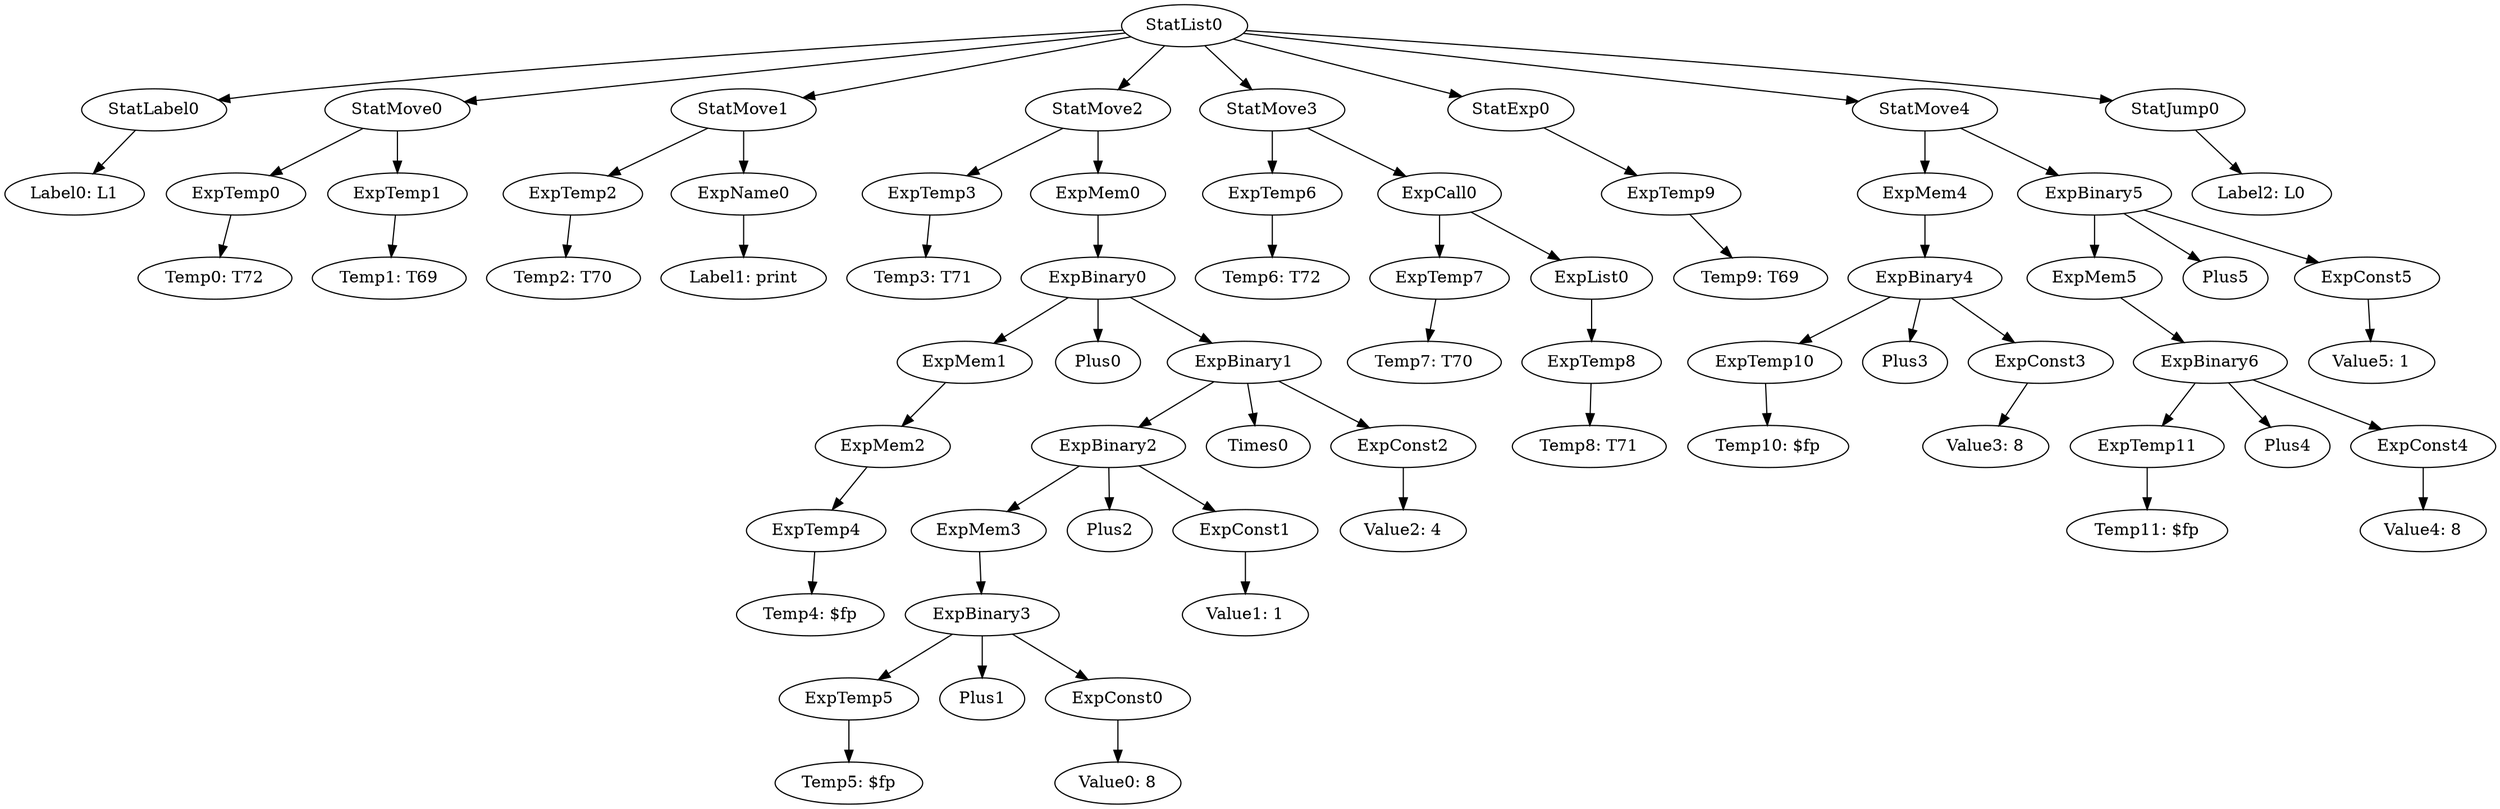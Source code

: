 digraph {
	ordering = out;
	ExpBinary5 -> ExpMem5;
	ExpBinary5 -> Plus5;
	ExpBinary5 -> ExpConst5;
	ExpConst3 -> "Value3: 8";
	ExpBinary4 -> ExpTemp10;
	ExpBinary4 -> Plus3;
	ExpBinary4 -> ExpConst3;
	ExpConst4 -> "Value4: 8";
	StatExp0 -> ExpTemp9;
	ExpTemp9 -> "Temp9: T69";
	ExpList0 -> ExpTemp8;
	ExpTemp11 -> "Temp11: $fp";
	StatMove3 -> ExpTemp6;
	StatMove3 -> ExpCall0;
	ExpTemp6 -> "Temp6: T72";
	ExpBinary6 -> ExpTemp11;
	ExpBinary6 -> Plus4;
	ExpBinary6 -> ExpConst4;
	StatMove4 -> ExpMem4;
	StatMove4 -> ExpBinary5;
	ExpMem0 -> ExpBinary0;
	ExpName0 -> "Label1: print";
	StatMove2 -> ExpTemp3;
	StatMove2 -> ExpMem0;
	ExpTemp10 -> "Temp10: $fp";
	ExpTemp2 -> "Temp2: T70";
	ExpMem5 -> ExpBinary6;
	ExpTemp8 -> "Temp8: T71";
	StatMove1 -> ExpTemp2;
	StatMove1 -> ExpName0;
	ExpConst1 -> "Value1: 1";
	ExpTemp3 -> "Temp3: T71";
	StatLabel0 -> "Label0: L1";
	StatList0 -> StatLabel0;
	StatList0 -> StatMove0;
	StatList0 -> StatMove1;
	StatList0 -> StatMove2;
	StatList0 -> StatMove3;
	StatList0 -> StatExp0;
	StatList0 -> StatMove4;
	StatList0 -> StatJump0;
	ExpTemp0 -> "Temp0: T72";
	StatJump0 -> "Label2: L0";
	ExpCall0 -> ExpTemp7;
	ExpCall0 -> ExpList0;
	ExpMem2 -> ExpTemp4;
	ExpConst5 -> "Value5: 1";
	ExpBinary3 -> ExpTemp5;
	ExpBinary3 -> Plus1;
	ExpBinary3 -> ExpConst0;
	StatMove0 -> ExpTemp0;
	StatMove0 -> ExpTemp1;
	ExpTemp7 -> "Temp7: T70";
	ExpTemp4 -> "Temp4: $fp";
	ExpBinary2 -> ExpMem3;
	ExpBinary2 -> Plus2;
	ExpBinary2 -> ExpConst1;
	ExpMem1 -> ExpMem2;
	ExpConst0 -> "Value0: 8";
	ExpMem4 -> ExpBinary4;
	ExpBinary0 -> ExpMem1;
	ExpBinary0 -> Plus0;
	ExpBinary0 -> ExpBinary1;
	ExpTemp1 -> "Temp1: T69";
	ExpTemp5 -> "Temp5: $fp";
	ExpMem3 -> ExpBinary3;
	ExpBinary1 -> ExpBinary2;
	ExpBinary1 -> Times0;
	ExpBinary1 -> ExpConst2;
	ExpConst2 -> "Value2: 4";
}

